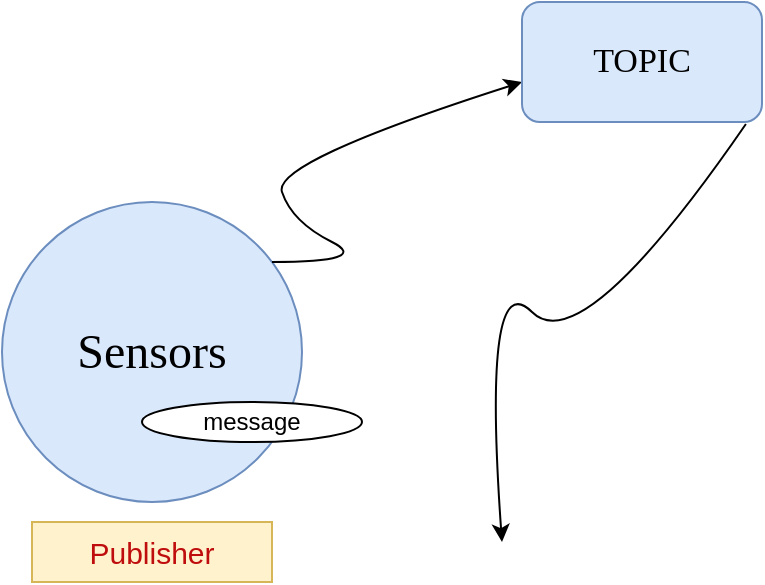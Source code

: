 <mxfile version="24.7.6">
  <diagram id="C5RBs43oDa-KdzZeNtuy" name="Page-1">
    <mxGraphModel dx="1050" dy="581" grid="1" gridSize="10" guides="1" tooltips="1" connect="1" arrows="1" fold="1" page="1" pageScale="1" pageWidth="827" pageHeight="1169" math="0" shadow="0">
      <root>
        <mxCell id="WIyWlLk6GJQsqaUBKTNV-0" />
        <mxCell id="WIyWlLk6GJQsqaUBKTNV-1" parent="WIyWlLk6GJQsqaUBKTNV-0" />
        <mxCell id="_LUNVOAvk6cnaFEgm021-1" value="Sensors" style="ellipse;whiteSpace=wrap;html=1;aspect=fixed;fontFamily=Times New Roman;fontSize=24;fillColor=#dae8fc;strokeColor=#6c8ebf;" vertex="1" parent="WIyWlLk6GJQsqaUBKTNV-1">
          <mxGeometry x="150" y="240" width="150" height="150" as="geometry" />
        </mxCell>
        <mxCell id="_LUNVOAvk6cnaFEgm021-3" value="Publisher" style="text;html=1;align=center;verticalAlign=middle;whiteSpace=wrap;rounded=0;fontSize=15;fillColor=#fff2cc;strokeColor=#d6b656;fontColor=#bf0d0d;" vertex="1" parent="WIyWlLk6GJQsqaUBKTNV-1">
          <mxGeometry x="165" y="400" width="120" height="30" as="geometry" />
        </mxCell>
        <mxCell id="_LUNVOAvk6cnaFEgm021-4" value="message" style="ellipse;whiteSpace=wrap;html=1;" vertex="1" parent="WIyWlLk6GJQsqaUBKTNV-1">
          <mxGeometry x="220" y="340" width="110" height="20" as="geometry" />
        </mxCell>
        <mxCell id="_LUNVOAvk6cnaFEgm021-6" value="" style="curved=1;endArrow=classic;html=1;rounded=0;" edge="1" parent="WIyWlLk6GJQsqaUBKTNV-1">
          <mxGeometry width="50" height="50" relative="1" as="geometry">
            <mxPoint x="285" y="270" as="sourcePoint" />
            <mxPoint x="410" y="180" as="targetPoint" />
            <Array as="points">
              <mxPoint x="335" y="270" />
              <mxPoint x="295" y="250" />
              <mxPoint x="285" y="220" />
            </Array>
          </mxGeometry>
        </mxCell>
        <mxCell id="_LUNVOAvk6cnaFEgm021-7" value="TOPIC" style="rounded=1;whiteSpace=wrap;html=1;fontFamily=Times New Roman;fontSize=17;fillColor=#dae8fc;strokeColor=#6c8ebf;" vertex="1" parent="WIyWlLk6GJQsqaUBKTNV-1">
          <mxGeometry x="410" y="140" width="120" height="60" as="geometry" />
        </mxCell>
        <mxCell id="_LUNVOAvk6cnaFEgm021-10" value="" style="curved=1;endArrow=classic;html=1;rounded=0;exitX=0.933;exitY=1.017;exitDx=0;exitDy=0;exitPerimeter=0;" edge="1" parent="WIyWlLk6GJQsqaUBKTNV-1" source="_LUNVOAvk6cnaFEgm021-7">
          <mxGeometry width="50" height="50" relative="1" as="geometry">
            <mxPoint x="390" y="320" as="sourcePoint" />
            <mxPoint x="400" y="410" as="targetPoint" />
            <Array as="points">
              <mxPoint x="440" y="320" />
              <mxPoint x="390" y="270" />
            </Array>
          </mxGeometry>
        </mxCell>
      </root>
    </mxGraphModel>
  </diagram>
</mxfile>
